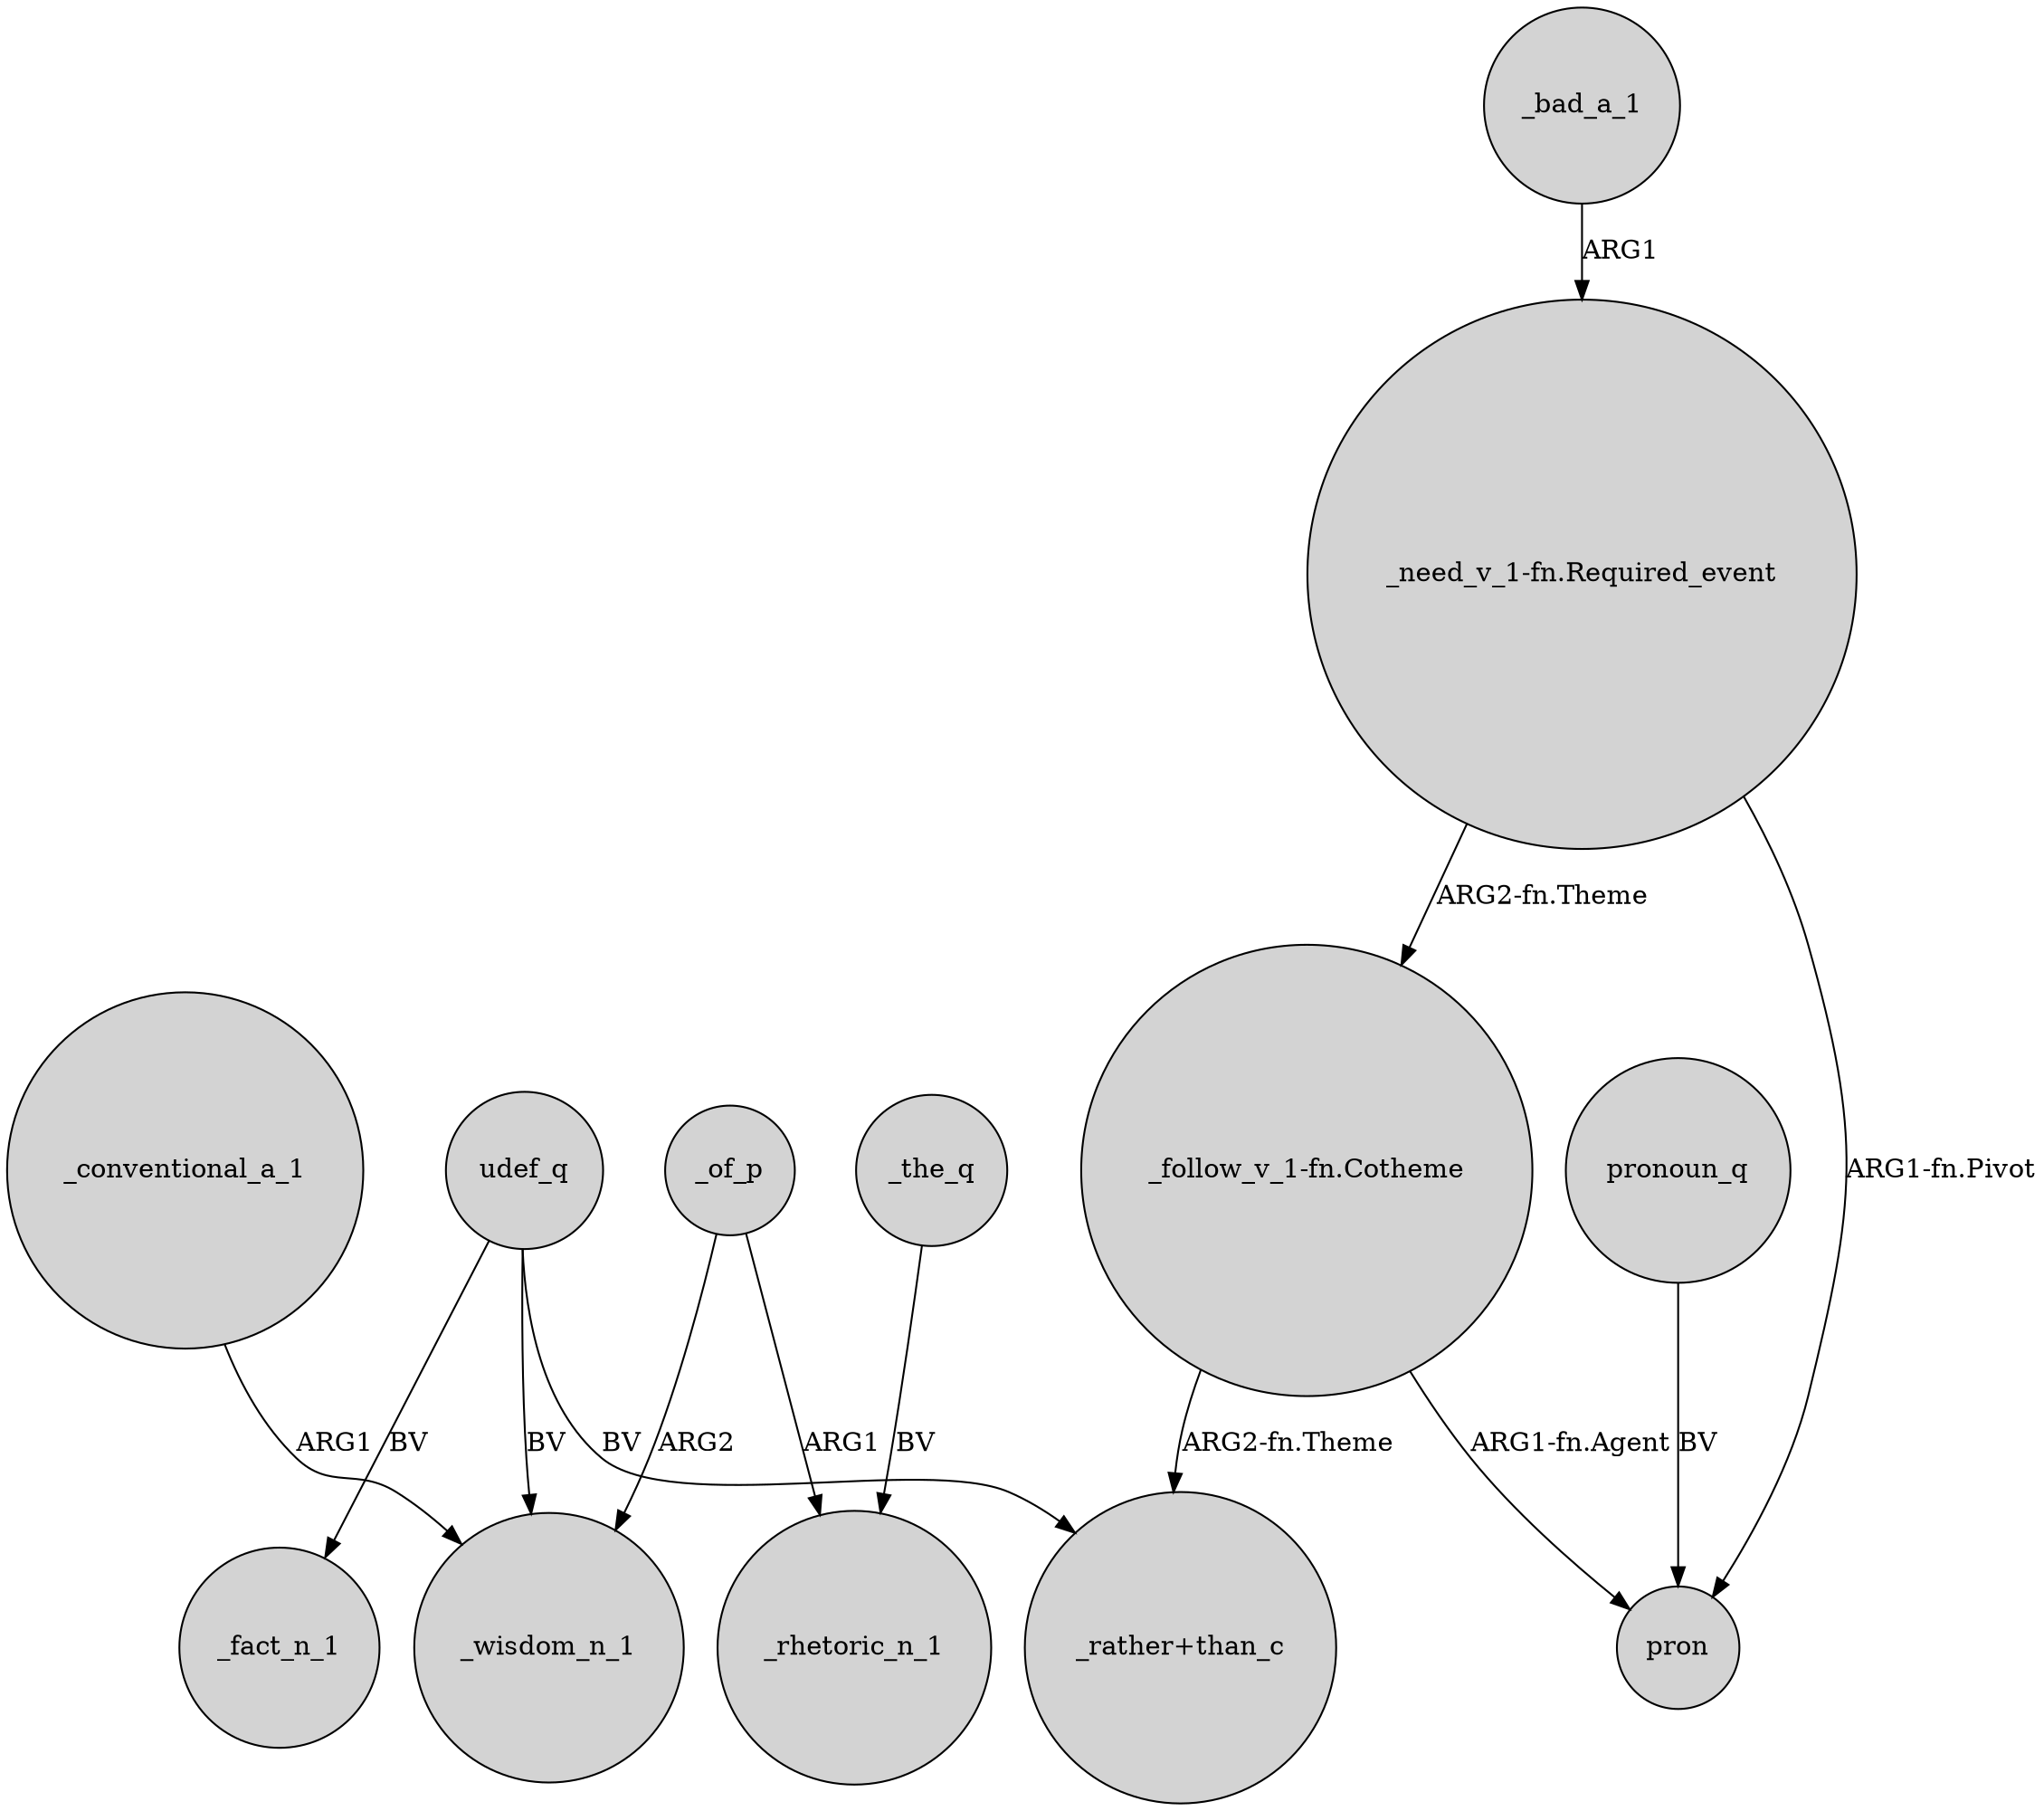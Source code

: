 digraph {
	node [shape=circle style=filled]
	"_follow_v_1-fn.Cotheme" -> "_rather+than_c" [label="ARG2-fn.Theme"]
	_conventional_a_1 -> _wisdom_n_1 [label=ARG1]
	_bad_a_1 -> "_need_v_1-fn.Required_event" [label=ARG1]
	_of_p -> _wisdom_n_1 [label=ARG2]
	udef_q -> _wisdom_n_1 [label=BV]
	"_need_v_1-fn.Required_event" -> "_follow_v_1-fn.Cotheme" [label="ARG2-fn.Theme"]
	udef_q -> "_rather+than_c" [label=BV]
	_of_p -> _rhetoric_n_1 [label=ARG1]
	_the_q -> _rhetoric_n_1 [label=BV]
	"_need_v_1-fn.Required_event" -> pron [label="ARG1-fn.Pivot"]
	udef_q -> _fact_n_1 [label=BV]
	"_follow_v_1-fn.Cotheme" -> pron [label="ARG1-fn.Agent"]
	pronoun_q -> pron [label=BV]
}
